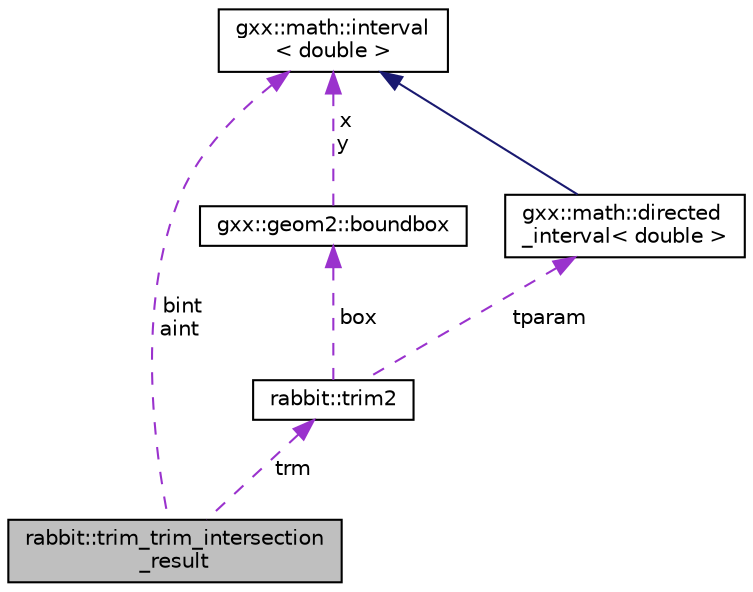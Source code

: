digraph "rabbit::trim_trim_intersection_result"
{
  edge [fontname="Helvetica",fontsize="10",labelfontname="Helvetica",labelfontsize="10"];
  node [fontname="Helvetica",fontsize="10",shape=record];
  Node1 [label="rabbit::trim_trim_intersection\l_result",height=0.2,width=0.4,color="black", fillcolor="grey75", style="filled", fontcolor="black"];
  Node2 -> Node1 [dir="back",color="darkorchid3",fontsize="10",style="dashed",label=" bint\naint" ,fontname="Helvetica"];
  Node2 [label="gxx::math::interval\l\< double \>",height=0.2,width=0.4,color="black", fillcolor="white", style="filled",URL="$classgxx_1_1math_1_1interval.html"];
  Node3 -> Node1 [dir="back",color="darkorchid3",fontsize="10",style="dashed",label=" trm" ,fontname="Helvetica"];
  Node3 [label="rabbit::trim2",height=0.2,width=0.4,color="black", fillcolor="white", style="filled",URL="$structrabbit_1_1trim2.html"];
  Node4 -> Node3 [dir="back",color="darkorchid3",fontsize="10",style="dashed",label=" box" ,fontname="Helvetica"];
  Node4 [label="gxx::geom2::boundbox",height=0.2,width=0.4,color="black", fillcolor="white", style="filled",URL="$structgxx_1_1geom2_1_1boundbox.html"];
  Node2 -> Node4 [dir="back",color="darkorchid3",fontsize="10",style="dashed",label=" x\ny" ,fontname="Helvetica"];
  Node5 -> Node3 [dir="back",color="darkorchid3",fontsize="10",style="dashed",label=" tparam" ,fontname="Helvetica"];
  Node5 [label="gxx::math::directed\l_interval\< double \>",height=0.2,width=0.4,color="black", fillcolor="white", style="filled",URL="$structgxx_1_1math_1_1directed__interval.html"];
  Node2 -> Node5 [dir="back",color="midnightblue",fontsize="10",style="solid",fontname="Helvetica"];
}
